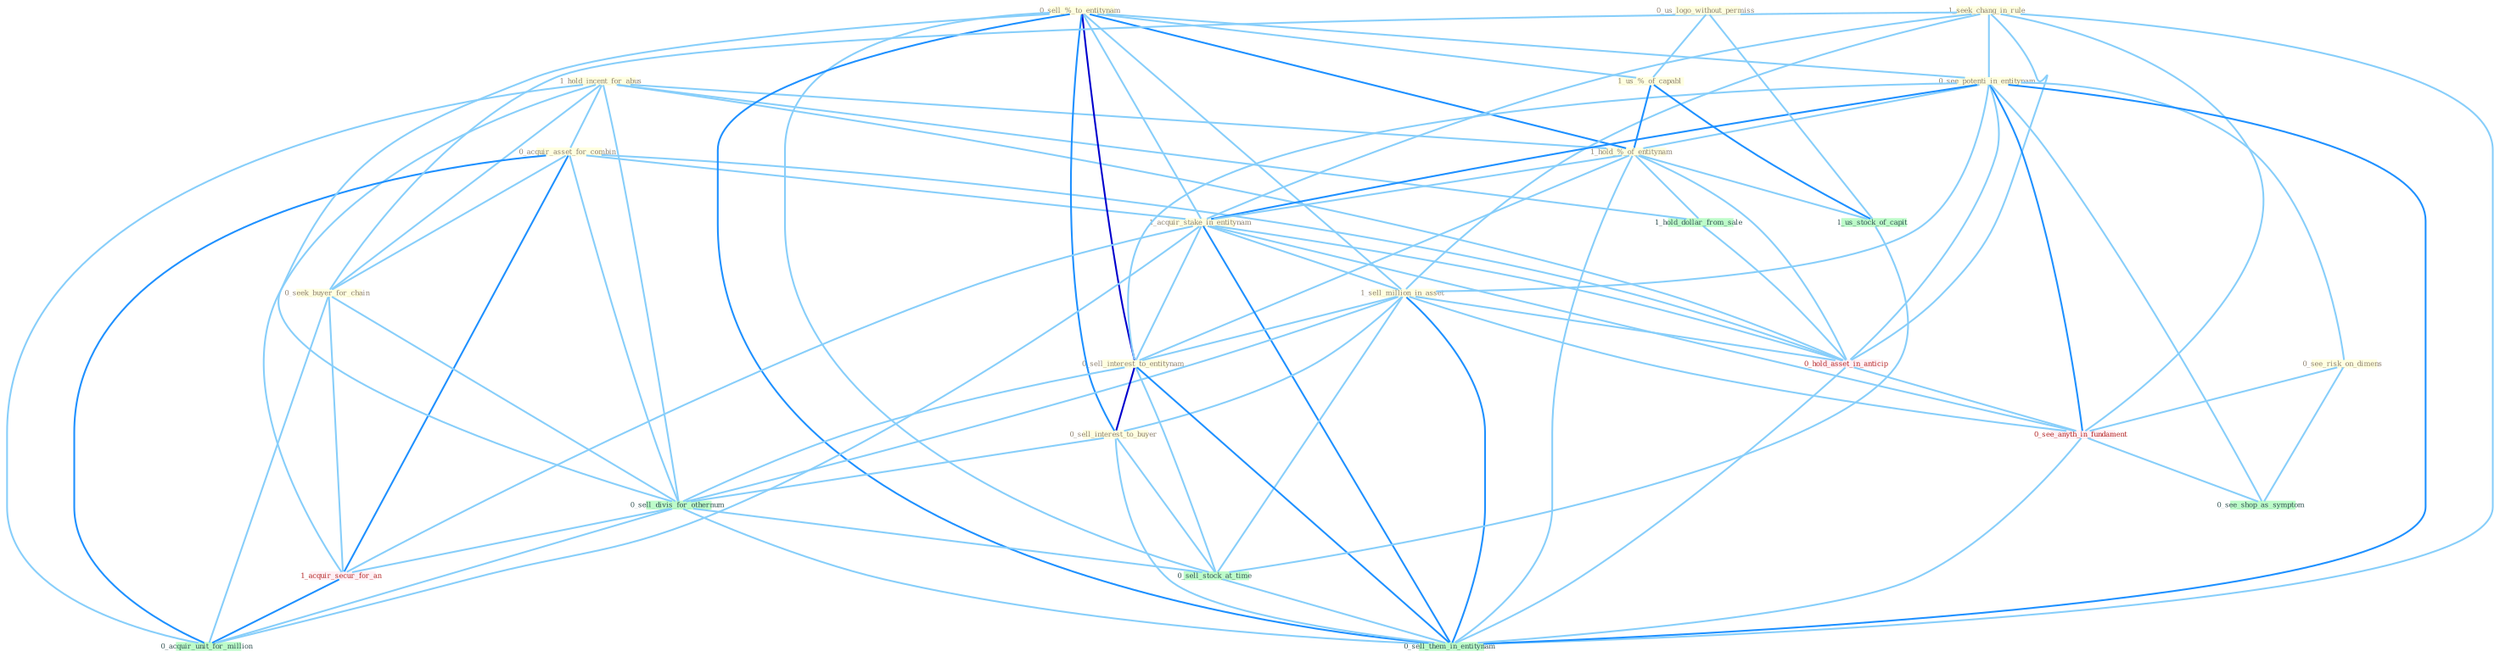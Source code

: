 Graph G{ 
    node
    [shape=polygon,style=filled,width=.5,height=.06,color="#BDFCC9",fixedsize=true,fontsize=4,
    fontcolor="#2f4f4f"];
    {node
    [color="#ffffe0", fontcolor="#8b7d6b"] "1_hold_incent_for_abus " "0_acquir_asset_for_combin " "0_sell_%_to_entitynam " "1_seek_chang_in_rule " "0_see_potenti_in_entitynam " "0_seek_buyer_for_chain " "0_us_logo_without_permiss " "1_us_%_of_capabl " "1_hold_%_of_entitynam " "0_see_risk_on_dimens " "1_acquir_stake_in_entitynam " "1_sell_million_in_asset " "0_sell_interest_to_entitynam " "0_sell_interest_to_buyer "}
{node [color="#fff0f5", fontcolor="#b22222"] "1_acquir_secur_for_an " "0_hold_asset_in_anticip " "0_see_anyth_in_fundament "}
edge [color="#B0E2FF"];

	"1_hold_incent_for_abus " -- "0_acquir_asset_for_combin " [w="1", color="#87cefa" ];
	"1_hold_incent_for_abus " -- "0_seek_buyer_for_chain " [w="1", color="#87cefa" ];
	"1_hold_incent_for_abus " -- "1_hold_%_of_entitynam " [w="1", color="#87cefa" ];
	"1_hold_incent_for_abus " -- "0_sell_divis_for_othernum " [w="1", color="#87cefa" ];
	"1_hold_incent_for_abus " -- "1_acquir_secur_for_an " [w="1", color="#87cefa" ];
	"1_hold_incent_for_abus " -- "1_hold_dollar_from_sale " [w="1", color="#87cefa" ];
	"1_hold_incent_for_abus " -- "0_hold_asset_in_anticip " [w="1", color="#87cefa" ];
	"1_hold_incent_for_abus " -- "0_acquir_unit_for_million " [w="1", color="#87cefa" ];
	"0_acquir_asset_for_combin " -- "0_seek_buyer_for_chain " [w="1", color="#87cefa" ];
	"0_acquir_asset_for_combin " -- "1_acquir_stake_in_entitynam " [w="1", color="#87cefa" ];
	"0_acquir_asset_for_combin " -- "0_sell_divis_for_othernum " [w="1", color="#87cefa" ];
	"0_acquir_asset_for_combin " -- "1_acquir_secur_for_an " [w="2", color="#1e90ff" , len=0.8];
	"0_acquir_asset_for_combin " -- "0_hold_asset_in_anticip " [w="1", color="#87cefa" ];
	"0_acquir_asset_for_combin " -- "0_acquir_unit_for_million " [w="2", color="#1e90ff" , len=0.8];
	"0_sell_%_to_entitynam " -- "0_see_potenti_in_entitynam " [w="1", color="#87cefa" ];
	"0_sell_%_to_entitynam " -- "1_us_%_of_capabl " [w="1", color="#87cefa" ];
	"0_sell_%_to_entitynam " -- "1_hold_%_of_entitynam " [w="2", color="#1e90ff" , len=0.8];
	"0_sell_%_to_entitynam " -- "1_acquir_stake_in_entitynam " [w="1", color="#87cefa" ];
	"0_sell_%_to_entitynam " -- "1_sell_million_in_asset " [w="1", color="#87cefa" ];
	"0_sell_%_to_entitynam " -- "0_sell_interest_to_entitynam " [w="3", color="#0000cd" , len=0.6];
	"0_sell_%_to_entitynam " -- "0_sell_interest_to_buyer " [w="2", color="#1e90ff" , len=0.8];
	"0_sell_%_to_entitynam " -- "0_sell_divis_for_othernum " [w="1", color="#87cefa" ];
	"0_sell_%_to_entitynam " -- "0_sell_stock_at_time " [w="1", color="#87cefa" ];
	"0_sell_%_to_entitynam " -- "0_sell_them_in_entitynam " [w="2", color="#1e90ff" , len=0.8];
	"1_seek_chang_in_rule " -- "0_see_potenti_in_entitynam " [w="1", color="#87cefa" ];
	"1_seek_chang_in_rule " -- "0_seek_buyer_for_chain " [w="1", color="#87cefa" ];
	"1_seek_chang_in_rule " -- "1_acquir_stake_in_entitynam " [w="1", color="#87cefa" ];
	"1_seek_chang_in_rule " -- "1_sell_million_in_asset " [w="1", color="#87cefa" ];
	"1_seek_chang_in_rule " -- "0_hold_asset_in_anticip " [w="1", color="#87cefa" ];
	"1_seek_chang_in_rule " -- "0_see_anyth_in_fundament " [w="1", color="#87cefa" ];
	"1_seek_chang_in_rule " -- "0_sell_them_in_entitynam " [w="1", color="#87cefa" ];
	"0_see_potenti_in_entitynam " -- "1_hold_%_of_entitynam " [w="1", color="#87cefa" ];
	"0_see_potenti_in_entitynam " -- "0_see_risk_on_dimens " [w="1", color="#87cefa" ];
	"0_see_potenti_in_entitynam " -- "1_acquir_stake_in_entitynam " [w="2", color="#1e90ff" , len=0.8];
	"0_see_potenti_in_entitynam " -- "1_sell_million_in_asset " [w="1", color="#87cefa" ];
	"0_see_potenti_in_entitynam " -- "0_sell_interest_to_entitynam " [w="1", color="#87cefa" ];
	"0_see_potenti_in_entitynam " -- "0_hold_asset_in_anticip " [w="1", color="#87cefa" ];
	"0_see_potenti_in_entitynam " -- "0_see_anyth_in_fundament " [w="2", color="#1e90ff" , len=0.8];
	"0_see_potenti_in_entitynam " -- "0_see_shop_as_symptom " [w="1", color="#87cefa" ];
	"0_see_potenti_in_entitynam " -- "0_sell_them_in_entitynam " [w="2", color="#1e90ff" , len=0.8];
	"0_seek_buyer_for_chain " -- "0_sell_divis_for_othernum " [w="1", color="#87cefa" ];
	"0_seek_buyer_for_chain " -- "1_acquir_secur_for_an " [w="1", color="#87cefa" ];
	"0_seek_buyer_for_chain " -- "0_acquir_unit_for_million " [w="1", color="#87cefa" ];
	"0_us_logo_without_permiss " -- "1_us_%_of_capabl " [w="1", color="#87cefa" ];
	"0_us_logo_without_permiss " -- "1_us_stock_of_capit " [w="1", color="#87cefa" ];
	"1_us_%_of_capabl " -- "1_hold_%_of_entitynam " [w="2", color="#1e90ff" , len=0.8];
	"1_us_%_of_capabl " -- "1_us_stock_of_capit " [w="2", color="#1e90ff" , len=0.8];
	"1_hold_%_of_entitynam " -- "1_acquir_stake_in_entitynam " [w="1", color="#87cefa" ];
	"1_hold_%_of_entitynam " -- "0_sell_interest_to_entitynam " [w="1", color="#87cefa" ];
	"1_hold_%_of_entitynam " -- "1_us_stock_of_capit " [w="1", color="#87cefa" ];
	"1_hold_%_of_entitynam " -- "1_hold_dollar_from_sale " [w="1", color="#87cefa" ];
	"1_hold_%_of_entitynam " -- "0_hold_asset_in_anticip " [w="1", color="#87cefa" ];
	"1_hold_%_of_entitynam " -- "0_sell_them_in_entitynam " [w="1", color="#87cefa" ];
	"0_see_risk_on_dimens " -- "0_see_anyth_in_fundament " [w="1", color="#87cefa" ];
	"0_see_risk_on_dimens " -- "0_see_shop_as_symptom " [w="1", color="#87cefa" ];
	"1_acquir_stake_in_entitynam " -- "1_sell_million_in_asset " [w="1", color="#87cefa" ];
	"1_acquir_stake_in_entitynam " -- "0_sell_interest_to_entitynam " [w="1", color="#87cefa" ];
	"1_acquir_stake_in_entitynam " -- "1_acquir_secur_for_an " [w="1", color="#87cefa" ];
	"1_acquir_stake_in_entitynam " -- "0_hold_asset_in_anticip " [w="1", color="#87cefa" ];
	"1_acquir_stake_in_entitynam " -- "0_see_anyth_in_fundament " [w="1", color="#87cefa" ];
	"1_acquir_stake_in_entitynam " -- "0_acquir_unit_for_million " [w="1", color="#87cefa" ];
	"1_acquir_stake_in_entitynam " -- "0_sell_them_in_entitynam " [w="2", color="#1e90ff" , len=0.8];
	"1_sell_million_in_asset " -- "0_sell_interest_to_entitynam " [w="1", color="#87cefa" ];
	"1_sell_million_in_asset " -- "0_sell_interest_to_buyer " [w="1", color="#87cefa" ];
	"1_sell_million_in_asset " -- "0_sell_divis_for_othernum " [w="1", color="#87cefa" ];
	"1_sell_million_in_asset " -- "0_hold_asset_in_anticip " [w="1", color="#87cefa" ];
	"1_sell_million_in_asset " -- "0_sell_stock_at_time " [w="1", color="#87cefa" ];
	"1_sell_million_in_asset " -- "0_see_anyth_in_fundament " [w="1", color="#87cefa" ];
	"1_sell_million_in_asset " -- "0_sell_them_in_entitynam " [w="2", color="#1e90ff" , len=0.8];
	"0_sell_interest_to_entitynam " -- "0_sell_interest_to_buyer " [w="3", color="#0000cd" , len=0.6];
	"0_sell_interest_to_entitynam " -- "0_sell_divis_for_othernum " [w="1", color="#87cefa" ];
	"0_sell_interest_to_entitynam " -- "0_sell_stock_at_time " [w="1", color="#87cefa" ];
	"0_sell_interest_to_entitynam " -- "0_sell_them_in_entitynam " [w="2", color="#1e90ff" , len=0.8];
	"0_sell_interest_to_buyer " -- "0_sell_divis_for_othernum " [w="1", color="#87cefa" ];
	"0_sell_interest_to_buyer " -- "0_sell_stock_at_time " [w="1", color="#87cefa" ];
	"0_sell_interest_to_buyer " -- "0_sell_them_in_entitynam " [w="1", color="#87cefa" ];
	"0_sell_divis_for_othernum " -- "1_acquir_secur_for_an " [w="1", color="#87cefa" ];
	"0_sell_divis_for_othernum " -- "0_sell_stock_at_time " [w="1", color="#87cefa" ];
	"0_sell_divis_for_othernum " -- "0_acquir_unit_for_million " [w="1", color="#87cefa" ];
	"0_sell_divis_for_othernum " -- "0_sell_them_in_entitynam " [w="1", color="#87cefa" ];
	"1_acquir_secur_for_an " -- "0_acquir_unit_for_million " [w="2", color="#1e90ff" , len=0.8];
	"1_us_stock_of_capit " -- "0_sell_stock_at_time " [w="1", color="#87cefa" ];
	"1_hold_dollar_from_sale " -- "0_hold_asset_in_anticip " [w="1", color="#87cefa" ];
	"0_hold_asset_in_anticip " -- "0_see_anyth_in_fundament " [w="1", color="#87cefa" ];
	"0_hold_asset_in_anticip " -- "0_sell_them_in_entitynam " [w="1", color="#87cefa" ];
	"0_sell_stock_at_time " -- "0_sell_them_in_entitynam " [w="1", color="#87cefa" ];
	"0_see_anyth_in_fundament " -- "0_see_shop_as_symptom " [w="1", color="#87cefa" ];
	"0_see_anyth_in_fundament " -- "0_sell_them_in_entitynam " [w="1", color="#87cefa" ];
}